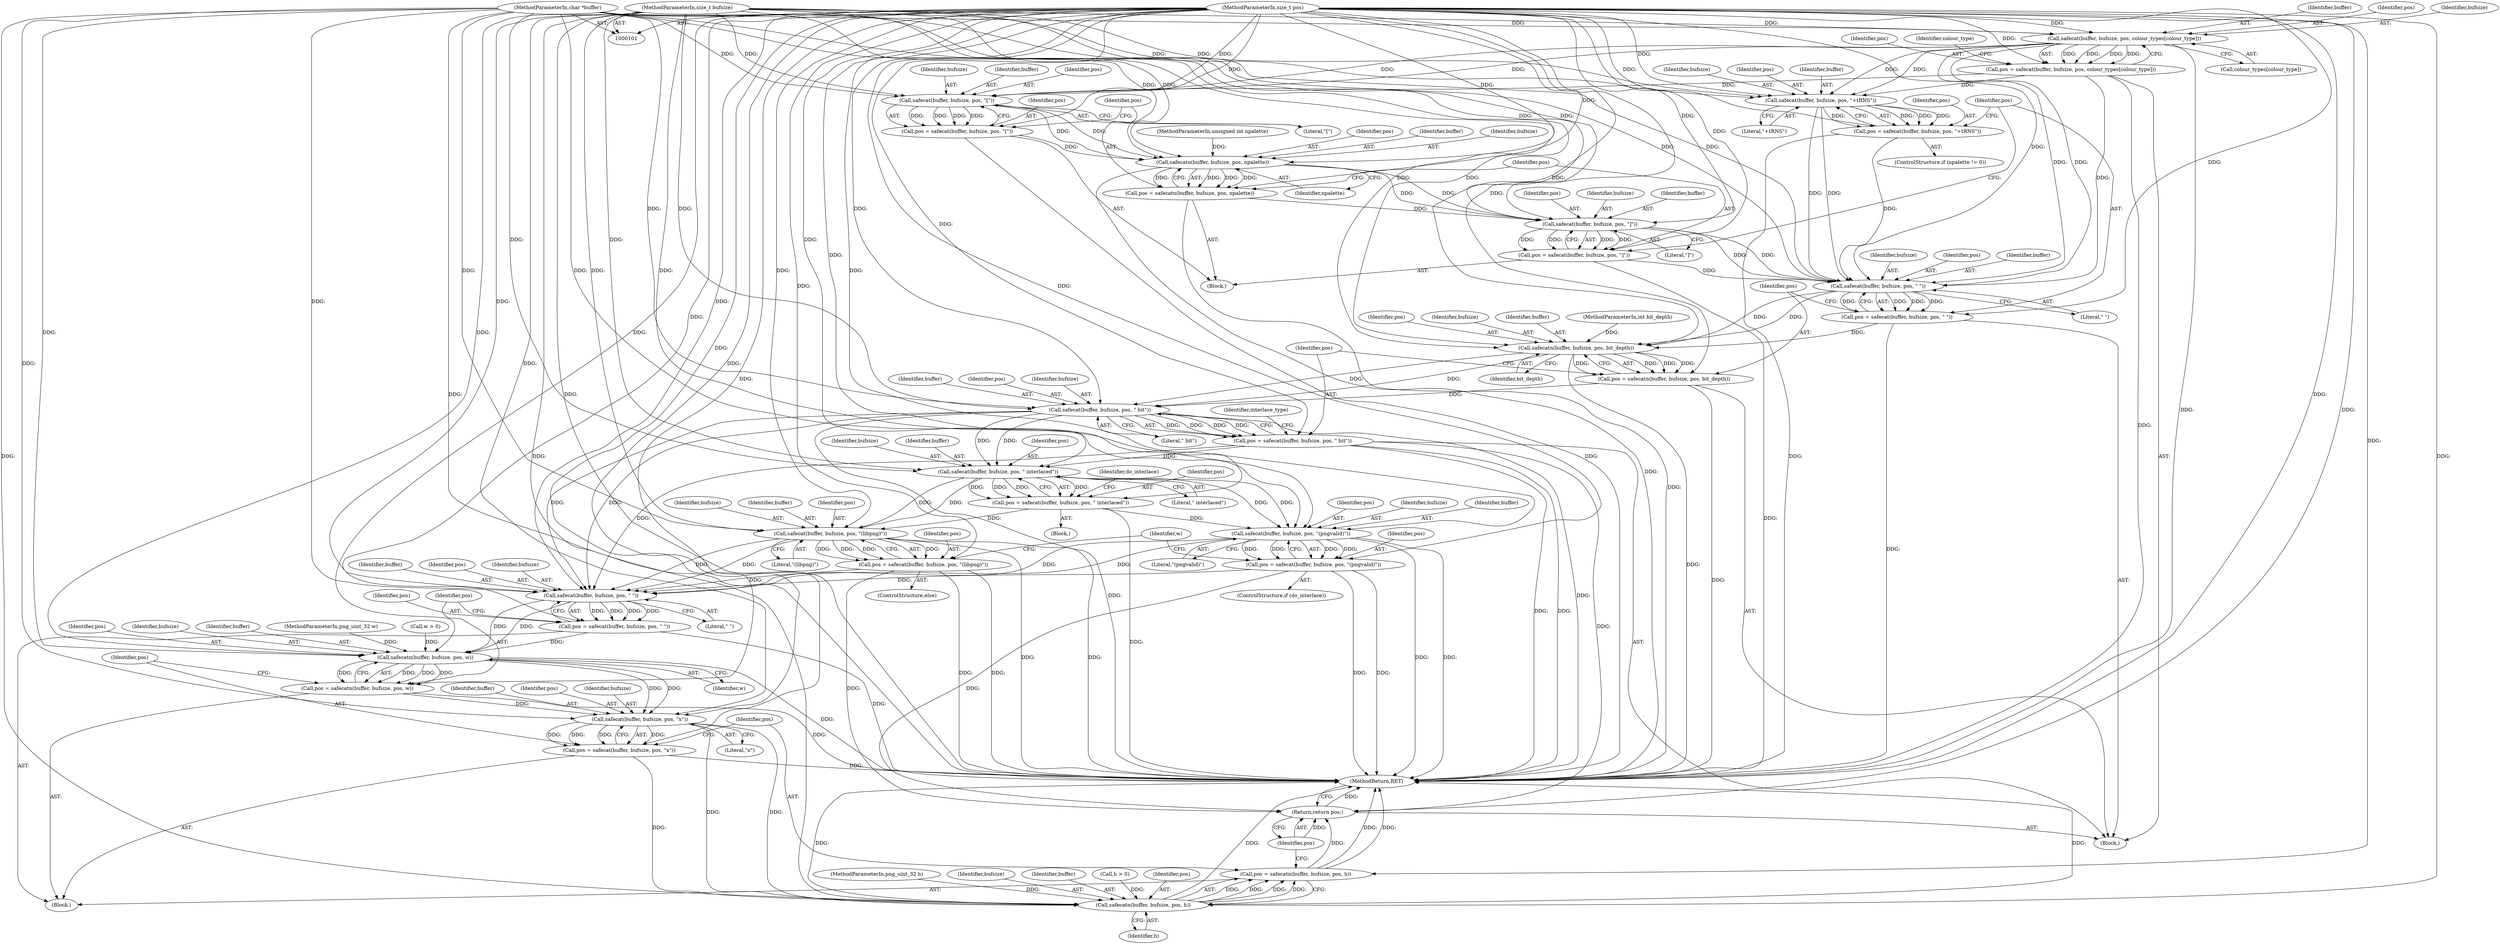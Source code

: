 digraph "0_Android_9d4853418ab2f754c2b63e091c29c5529b8b86ca_134@array" {
"1000115" [label="(Call,safecat(buffer, bufsize, pos, colour_types[colour_type]))"];
"1000102" [label="(MethodParameterIn,char *buffer)"];
"1000103" [label="(MethodParameterIn,size_t bufsize)"];
"1000104" [label="(MethodParameterIn,size_t pos)"];
"1000113" [label="(Call,pos = safecat(buffer, bufsize, pos, colour_types[colour_type]))"];
"1000129" [label="(Call,safecat(buffer, bufsize, pos, \"[\"))"];
"1000127" [label="(Call,pos = safecat(buffer, bufsize, pos, \"[\"))"];
"1000136" [label="(Call,safecatn(buffer, bufsize, pos, npalette))"];
"1000134" [label="(Call,pos = safecatn(buffer, bufsize, pos, npalette))"];
"1000143" [label="(Call,safecat(buffer, bufsize, pos, \"]\"))"];
"1000141" [label="(Call,pos = safecat(buffer, bufsize, pos, \"]\"))"];
"1000162" [label="(Call,safecat(buffer, bufsize, pos, \" \"))"];
"1000160" [label="(Call,pos = safecat(buffer, bufsize, pos, \" \"))"];
"1000169" [label="(Call,safecatn(buffer, bufsize, pos, bit_depth))"];
"1000167" [label="(Call,pos = safecatn(buffer, bufsize, pos, bit_depth))"];
"1000176" [label="(Call,safecat(buffer, bufsize, pos, \" bit\"))"];
"1000174" [label="(Call,pos = safecat(buffer, bufsize, pos, \" bit\"))"];
"1000188" [label="(Call,safecat(buffer, bufsize, pos, \" interlaced\"))"];
"1000186" [label="(Call,pos = safecat(buffer, bufsize, pos, \" interlaced\"))"];
"1000197" [label="(Call,safecat(buffer, bufsize, pos, \"(pngvalid)\"))"];
"1000195" [label="(Call,pos = safecat(buffer, bufsize, pos, \"(pngvalid)\"))"];
"1000221" [label="(Call,safecat(buffer, bufsize, pos, \" \"))"];
"1000219" [label="(Call,pos = safecat(buffer, bufsize, pos, \" \"))"];
"1000228" [label="(Call,safecatn(buffer, bufsize, pos, w))"];
"1000226" [label="(Call,pos = safecatn(buffer, bufsize, pos, w))"];
"1000235" [label="(Call,safecat(buffer, bufsize, pos, \"x\"))"];
"1000233" [label="(Call,pos = safecat(buffer, bufsize, pos, \"x\"))"];
"1000242" [label="(Call,safecatn(buffer, bufsize, pos, h))"];
"1000240" [label="(Call,pos = safecatn(buffer, bufsize, pos, h))"];
"1000247" [label="(Return,return pos;)"];
"1000205" [label="(Call,safecat(buffer, bufsize, pos, \"(libpng)\"))"];
"1000203" [label="(Call,pos = safecat(buffer, bufsize, pos, \"(libpng)\"))"];
"1000155" [label="(Call,safecat(buffer, bufsize, pos, \"+tRNS\"))"];
"1000153" [label="(Call,pos = safecat(buffer, bufsize, pos, \"+tRNS\"))"];
"1000205" [label="(Call,safecat(buffer, bufsize, pos, \"(libpng)\"))"];
"1000142" [label="(Identifier,pos)"];
"1000195" [label="(Call,pos = safecat(buffer, bufsize, pos, \"(pngvalid)\"))"];
"1000227" [label="(Identifier,pos)"];
"1000185" [label="(Block,)"];
"1000110" [label="(MethodParameterIn,png_uint_32 h)"];
"1000155" [label="(Call,safecat(buffer, bufsize, pos, \"+tRNS\"))"];
"1000169" [label="(Call,safecatn(buffer, bufsize, pos, bit_depth))"];
"1000218" [label="(Block,)"];
"1000219" [label="(Call,pos = safecat(buffer, bufsize, pos, \" \"))"];
"1000240" [label="(Call,pos = safecatn(buffer, bufsize, pos, h))"];
"1000161" [label="(Identifier,pos)"];
"1000186" [label="(Call,pos = safecat(buffer, bufsize, pos, \" interlaced\"))"];
"1000177" [label="(Identifier,buffer)"];
"1000131" [label="(Identifier,bufsize)"];
"1000204" [label="(Identifier,pos)"];
"1000107" [label="(MethodParameterIn,unsigned int npalette)"];
"1000248" [label="(Identifier,pos)"];
"1000207" [label="(Identifier,bufsize)"];
"1000114" [label="(Identifier,pos)"];
"1000191" [label="(Identifier,pos)"];
"1000103" [label="(MethodParameterIn,size_t bufsize)"];
"1000124" [label="(Identifier,colour_type)"];
"1000147" [label="(Literal,\"]\")"];
"1000167" [label="(Call,pos = safecatn(buffer, bufsize, pos, bit_depth))"];
"1000157" [label="(Identifier,bufsize)"];
"1000172" [label="(Identifier,pos)"];
"1000154" [label="(Identifier,pos)"];
"1000190" [label="(Identifier,bufsize)"];
"1000193" [label="(ControlStructure,if (do_interlace))"];
"1000176" [label="(Call,safecat(buffer, bufsize, pos, \" bit\"))"];
"1000203" [label="(Call,pos = safecat(buffer, bufsize, pos, \"(libpng)\"))"];
"1000236" [label="(Identifier,buffer)"];
"1000113" [label="(Call,pos = safecat(buffer, bufsize, pos, colour_types[colour_type]))"];
"1000139" [label="(Identifier,pos)"];
"1000171" [label="(Identifier,bufsize)"];
"1000225" [label="(Literal,\" \")"];
"1000162" [label="(Call,safecat(buffer, bufsize, pos, \" \"))"];
"1000187" [label="(Identifier,pos)"];
"1000200" [label="(Identifier,pos)"];
"1000104" [label="(MethodParameterIn,size_t pos)"];
"1000153" [label="(Call,pos = safecat(buffer, bufsize, pos, \"+tRNS\"))"];
"1000160" [label="(Call,pos = safecat(buffer, bufsize, pos, \" \"))"];
"1000164" [label="(Identifier,bufsize)"];
"1000232" [label="(Identifier,w)"];
"1000238" [label="(Identifier,pos)"];
"1000222" [label="(Identifier,buffer)"];
"1000221" [label="(Call,safecat(buffer, bufsize, pos, \" \"))"];
"1000165" [label="(Identifier,pos)"];
"1000199" [label="(Identifier,bufsize)"];
"1000146" [label="(Identifier,pos)"];
"1000194" [label="(Identifier,do_interlace)"];
"1000130" [label="(Identifier,buffer)"];
"1000129" [label="(Call,safecat(buffer, bufsize, pos, \"[\"))"];
"1000102" [label="(MethodParameterIn,char *buffer)"];
"1000188" [label="(Call,safecat(buffer, bufsize, pos, \" interlaced\"))"];
"1000197" [label="(Call,safecat(buffer, bufsize, pos, \"(pngvalid)\"))"];
"1000168" [label="(Identifier,pos)"];
"1000128" [label="(Identifier,pos)"];
"1000234" [label="(Identifier,pos)"];
"1000119" [label="(Call,colour_types[colour_type])"];
"1000249" [label="(MethodReturn,RET)"];
"1000226" [label="(Call,pos = safecatn(buffer, bufsize, pos, w))"];
"1000170" [label="(Identifier,buffer)"];
"1000233" [label="(Call,pos = safecat(buffer, bufsize, pos, \"x\"))"];
"1000206" [label="(Identifier,buffer)"];
"1000237" [label="(Identifier,bufsize)"];
"1000159" [label="(Literal,\"+tRNS\")"];
"1000192" [label="(Literal,\" interlaced\")"];
"1000140" [label="(Identifier,npalette)"];
"1000241" [label="(Identifier,pos)"];
"1000209" [label="(Literal,\"(libpng)\")"];
"1000145" [label="(Identifier,bufsize)"];
"1000235" [label="(Call,safecat(buffer, bufsize, pos, \"x\"))"];
"1000180" [label="(Literal,\" bit\")"];
"1000244" [label="(Identifier,bufsize)"];
"1000243" [label="(Identifier,buffer)"];
"1000116" [label="(Identifier,buffer)"];
"1000137" [label="(Identifier,buffer)"];
"1000173" [label="(Identifier,bit_depth)"];
"1000127" [label="(Call,pos = safecat(buffer, bufsize, pos, \"[\"))"];
"1000118" [label="(Identifier,pos)"];
"1000215" [label="(Call,h > 0)"];
"1000115" [label="(Call,safecat(buffer, bufsize, pos, colour_types[colour_type]))"];
"1000198" [label="(Identifier,buffer)"];
"1000231" [label="(Identifier,pos)"];
"1000230" [label="(Identifier,bufsize)"];
"1000158" [label="(Identifier,pos)"];
"1000126" [label="(Block,)"];
"1000135" [label="(Identifier,pos)"];
"1000201" [label="(Literal,\"(pngvalid)\")"];
"1000220" [label="(Identifier,pos)"];
"1000189" [label="(Identifier,buffer)"];
"1000228" [label="(Call,safecatn(buffer, bufsize, pos, w))"];
"1000246" [label="(Identifier,h)"];
"1000138" [label="(Identifier,bufsize)"];
"1000245" [label="(Identifier,pos)"];
"1000112" [label="(Block,)"];
"1000175" [label="(Identifier,pos)"];
"1000208" [label="(Identifier,pos)"];
"1000117" [label="(Identifier,bufsize)"];
"1000163" [label="(Identifier,buffer)"];
"1000229" [label="(Identifier,buffer)"];
"1000109" [label="(MethodParameterIn,png_uint_32 w)"];
"1000196" [label="(Identifier,pos)"];
"1000149" [label="(ControlStructure,if (npalette != 0))"];
"1000179" [label="(Identifier,pos)"];
"1000224" [label="(Identifier,pos)"];
"1000174" [label="(Call,pos = safecat(buffer, bufsize, pos, \" bit\"))"];
"1000166" [label="(Literal,\" \")"];
"1000202" [label="(ControlStructure,else)"];
"1000239" [label="(Literal,\"x\")"];
"1000178" [label="(Identifier,bufsize)"];
"1000213" [label="(Identifier,w)"];
"1000242" [label="(Call,safecatn(buffer, bufsize, pos, h))"];
"1000144" [label="(Identifier,buffer)"];
"1000143" [label="(Call,safecat(buffer, bufsize, pos, \"]\"))"];
"1000132" [label="(Identifier,pos)"];
"1000212" [label="(Call,w > 0)"];
"1000141" [label="(Call,pos = safecat(buffer, bufsize, pos, \"]\"))"];
"1000156" [label="(Identifier,buffer)"];
"1000106" [label="(MethodParameterIn,int bit_depth)"];
"1000247" [label="(Return,return pos;)"];
"1000133" [label="(Literal,\"[\")"];
"1000223" [label="(Identifier,bufsize)"];
"1000136" [label="(Call,safecatn(buffer, bufsize, pos, npalette))"];
"1000183" [label="(Identifier,interlace_type)"];
"1000134" [label="(Call,pos = safecatn(buffer, bufsize, pos, npalette))"];
"1000115" -> "1000113"  [label="AST: "];
"1000115" -> "1000119"  [label="CFG: "];
"1000116" -> "1000115"  [label="AST: "];
"1000117" -> "1000115"  [label="AST: "];
"1000118" -> "1000115"  [label="AST: "];
"1000119" -> "1000115"  [label="AST: "];
"1000113" -> "1000115"  [label="CFG: "];
"1000115" -> "1000249"  [label="DDG: "];
"1000115" -> "1000113"  [label="DDG: "];
"1000115" -> "1000113"  [label="DDG: "];
"1000115" -> "1000113"  [label="DDG: "];
"1000115" -> "1000113"  [label="DDG: "];
"1000102" -> "1000115"  [label="DDG: "];
"1000103" -> "1000115"  [label="DDG: "];
"1000104" -> "1000115"  [label="DDG: "];
"1000115" -> "1000129"  [label="DDG: "];
"1000115" -> "1000129"  [label="DDG: "];
"1000115" -> "1000155"  [label="DDG: "];
"1000115" -> "1000155"  [label="DDG: "];
"1000115" -> "1000162"  [label="DDG: "];
"1000115" -> "1000162"  [label="DDG: "];
"1000102" -> "1000101"  [label="AST: "];
"1000102" -> "1000249"  [label="DDG: "];
"1000102" -> "1000129"  [label="DDG: "];
"1000102" -> "1000136"  [label="DDG: "];
"1000102" -> "1000143"  [label="DDG: "];
"1000102" -> "1000155"  [label="DDG: "];
"1000102" -> "1000162"  [label="DDG: "];
"1000102" -> "1000169"  [label="DDG: "];
"1000102" -> "1000176"  [label="DDG: "];
"1000102" -> "1000188"  [label="DDG: "];
"1000102" -> "1000197"  [label="DDG: "];
"1000102" -> "1000205"  [label="DDG: "];
"1000102" -> "1000221"  [label="DDG: "];
"1000102" -> "1000228"  [label="DDG: "];
"1000102" -> "1000235"  [label="DDG: "];
"1000102" -> "1000242"  [label="DDG: "];
"1000103" -> "1000101"  [label="AST: "];
"1000103" -> "1000249"  [label="DDG: "];
"1000103" -> "1000129"  [label="DDG: "];
"1000103" -> "1000136"  [label="DDG: "];
"1000103" -> "1000143"  [label="DDG: "];
"1000103" -> "1000155"  [label="DDG: "];
"1000103" -> "1000162"  [label="DDG: "];
"1000103" -> "1000169"  [label="DDG: "];
"1000103" -> "1000176"  [label="DDG: "];
"1000103" -> "1000188"  [label="DDG: "];
"1000103" -> "1000197"  [label="DDG: "];
"1000103" -> "1000205"  [label="DDG: "];
"1000103" -> "1000221"  [label="DDG: "];
"1000103" -> "1000228"  [label="DDG: "];
"1000103" -> "1000235"  [label="DDG: "];
"1000103" -> "1000242"  [label="DDG: "];
"1000104" -> "1000101"  [label="AST: "];
"1000104" -> "1000249"  [label="DDG: "];
"1000104" -> "1000113"  [label="DDG: "];
"1000104" -> "1000127"  [label="DDG: "];
"1000104" -> "1000129"  [label="DDG: "];
"1000104" -> "1000134"  [label="DDG: "];
"1000104" -> "1000136"  [label="DDG: "];
"1000104" -> "1000141"  [label="DDG: "];
"1000104" -> "1000143"  [label="DDG: "];
"1000104" -> "1000153"  [label="DDG: "];
"1000104" -> "1000155"  [label="DDG: "];
"1000104" -> "1000160"  [label="DDG: "];
"1000104" -> "1000162"  [label="DDG: "];
"1000104" -> "1000167"  [label="DDG: "];
"1000104" -> "1000169"  [label="DDG: "];
"1000104" -> "1000174"  [label="DDG: "];
"1000104" -> "1000176"  [label="DDG: "];
"1000104" -> "1000186"  [label="DDG: "];
"1000104" -> "1000188"  [label="DDG: "];
"1000104" -> "1000195"  [label="DDG: "];
"1000104" -> "1000197"  [label="DDG: "];
"1000104" -> "1000203"  [label="DDG: "];
"1000104" -> "1000205"  [label="DDG: "];
"1000104" -> "1000219"  [label="DDG: "];
"1000104" -> "1000221"  [label="DDG: "];
"1000104" -> "1000226"  [label="DDG: "];
"1000104" -> "1000228"  [label="DDG: "];
"1000104" -> "1000233"  [label="DDG: "];
"1000104" -> "1000235"  [label="DDG: "];
"1000104" -> "1000240"  [label="DDG: "];
"1000104" -> "1000242"  [label="DDG: "];
"1000104" -> "1000247"  [label="DDG: "];
"1000113" -> "1000112"  [label="AST: "];
"1000114" -> "1000113"  [label="AST: "];
"1000124" -> "1000113"  [label="CFG: "];
"1000113" -> "1000249"  [label="DDG: "];
"1000113" -> "1000129"  [label="DDG: "];
"1000113" -> "1000155"  [label="DDG: "];
"1000113" -> "1000162"  [label="DDG: "];
"1000129" -> "1000127"  [label="AST: "];
"1000129" -> "1000133"  [label="CFG: "];
"1000130" -> "1000129"  [label="AST: "];
"1000131" -> "1000129"  [label="AST: "];
"1000132" -> "1000129"  [label="AST: "];
"1000133" -> "1000129"  [label="AST: "];
"1000127" -> "1000129"  [label="CFG: "];
"1000129" -> "1000127"  [label="DDG: "];
"1000129" -> "1000127"  [label="DDG: "];
"1000129" -> "1000127"  [label="DDG: "];
"1000129" -> "1000127"  [label="DDG: "];
"1000129" -> "1000136"  [label="DDG: "];
"1000129" -> "1000136"  [label="DDG: "];
"1000127" -> "1000126"  [label="AST: "];
"1000128" -> "1000127"  [label="AST: "];
"1000135" -> "1000127"  [label="CFG: "];
"1000127" -> "1000249"  [label="DDG: "];
"1000127" -> "1000136"  [label="DDG: "];
"1000136" -> "1000134"  [label="AST: "];
"1000136" -> "1000140"  [label="CFG: "];
"1000137" -> "1000136"  [label="AST: "];
"1000138" -> "1000136"  [label="AST: "];
"1000139" -> "1000136"  [label="AST: "];
"1000140" -> "1000136"  [label="AST: "];
"1000134" -> "1000136"  [label="CFG: "];
"1000136" -> "1000249"  [label="DDG: "];
"1000136" -> "1000134"  [label="DDG: "];
"1000136" -> "1000134"  [label="DDG: "];
"1000136" -> "1000134"  [label="DDG: "];
"1000136" -> "1000134"  [label="DDG: "];
"1000107" -> "1000136"  [label="DDG: "];
"1000136" -> "1000143"  [label="DDG: "];
"1000136" -> "1000143"  [label="DDG: "];
"1000134" -> "1000126"  [label="AST: "];
"1000135" -> "1000134"  [label="AST: "];
"1000142" -> "1000134"  [label="CFG: "];
"1000134" -> "1000249"  [label="DDG: "];
"1000134" -> "1000143"  [label="DDG: "];
"1000143" -> "1000141"  [label="AST: "];
"1000143" -> "1000147"  [label="CFG: "];
"1000144" -> "1000143"  [label="AST: "];
"1000145" -> "1000143"  [label="AST: "];
"1000146" -> "1000143"  [label="AST: "];
"1000147" -> "1000143"  [label="AST: "];
"1000141" -> "1000143"  [label="CFG: "];
"1000143" -> "1000141"  [label="DDG: "];
"1000143" -> "1000141"  [label="DDG: "];
"1000143" -> "1000141"  [label="DDG: "];
"1000143" -> "1000141"  [label="DDG: "];
"1000143" -> "1000162"  [label="DDG: "];
"1000143" -> "1000162"  [label="DDG: "];
"1000141" -> "1000126"  [label="AST: "];
"1000142" -> "1000141"  [label="AST: "];
"1000161" -> "1000141"  [label="CFG: "];
"1000141" -> "1000249"  [label="DDG: "];
"1000141" -> "1000162"  [label="DDG: "];
"1000162" -> "1000160"  [label="AST: "];
"1000162" -> "1000166"  [label="CFG: "];
"1000163" -> "1000162"  [label="AST: "];
"1000164" -> "1000162"  [label="AST: "];
"1000165" -> "1000162"  [label="AST: "];
"1000166" -> "1000162"  [label="AST: "];
"1000160" -> "1000162"  [label="CFG: "];
"1000162" -> "1000160"  [label="DDG: "];
"1000162" -> "1000160"  [label="DDG: "];
"1000162" -> "1000160"  [label="DDG: "];
"1000162" -> "1000160"  [label="DDG: "];
"1000155" -> "1000162"  [label="DDG: "];
"1000155" -> "1000162"  [label="DDG: "];
"1000153" -> "1000162"  [label="DDG: "];
"1000162" -> "1000169"  [label="DDG: "];
"1000162" -> "1000169"  [label="DDG: "];
"1000160" -> "1000112"  [label="AST: "];
"1000161" -> "1000160"  [label="AST: "];
"1000168" -> "1000160"  [label="CFG: "];
"1000160" -> "1000249"  [label="DDG: "];
"1000160" -> "1000169"  [label="DDG: "];
"1000169" -> "1000167"  [label="AST: "];
"1000169" -> "1000173"  [label="CFG: "];
"1000170" -> "1000169"  [label="AST: "];
"1000171" -> "1000169"  [label="AST: "];
"1000172" -> "1000169"  [label="AST: "];
"1000173" -> "1000169"  [label="AST: "];
"1000167" -> "1000169"  [label="CFG: "];
"1000169" -> "1000249"  [label="DDG: "];
"1000169" -> "1000167"  [label="DDG: "];
"1000169" -> "1000167"  [label="DDG: "];
"1000169" -> "1000167"  [label="DDG: "];
"1000169" -> "1000167"  [label="DDG: "];
"1000106" -> "1000169"  [label="DDG: "];
"1000169" -> "1000176"  [label="DDG: "];
"1000169" -> "1000176"  [label="DDG: "];
"1000167" -> "1000112"  [label="AST: "];
"1000168" -> "1000167"  [label="AST: "];
"1000175" -> "1000167"  [label="CFG: "];
"1000167" -> "1000249"  [label="DDG: "];
"1000167" -> "1000176"  [label="DDG: "];
"1000176" -> "1000174"  [label="AST: "];
"1000176" -> "1000180"  [label="CFG: "];
"1000177" -> "1000176"  [label="AST: "];
"1000178" -> "1000176"  [label="AST: "];
"1000179" -> "1000176"  [label="AST: "];
"1000180" -> "1000176"  [label="AST: "];
"1000174" -> "1000176"  [label="CFG: "];
"1000176" -> "1000249"  [label="DDG: "];
"1000176" -> "1000249"  [label="DDG: "];
"1000176" -> "1000174"  [label="DDG: "];
"1000176" -> "1000174"  [label="DDG: "];
"1000176" -> "1000174"  [label="DDG: "];
"1000176" -> "1000174"  [label="DDG: "];
"1000176" -> "1000188"  [label="DDG: "];
"1000176" -> "1000188"  [label="DDG: "];
"1000176" -> "1000221"  [label="DDG: "];
"1000176" -> "1000221"  [label="DDG: "];
"1000174" -> "1000112"  [label="AST: "];
"1000175" -> "1000174"  [label="AST: "];
"1000183" -> "1000174"  [label="CFG: "];
"1000174" -> "1000249"  [label="DDG: "];
"1000174" -> "1000249"  [label="DDG: "];
"1000174" -> "1000188"  [label="DDG: "];
"1000174" -> "1000221"  [label="DDG: "];
"1000174" -> "1000247"  [label="DDG: "];
"1000188" -> "1000186"  [label="AST: "];
"1000188" -> "1000192"  [label="CFG: "];
"1000189" -> "1000188"  [label="AST: "];
"1000190" -> "1000188"  [label="AST: "];
"1000191" -> "1000188"  [label="AST: "];
"1000192" -> "1000188"  [label="AST: "];
"1000186" -> "1000188"  [label="CFG: "];
"1000188" -> "1000186"  [label="DDG: "];
"1000188" -> "1000186"  [label="DDG: "];
"1000188" -> "1000186"  [label="DDG: "];
"1000188" -> "1000186"  [label="DDG: "];
"1000188" -> "1000197"  [label="DDG: "];
"1000188" -> "1000197"  [label="DDG: "];
"1000188" -> "1000205"  [label="DDG: "];
"1000188" -> "1000205"  [label="DDG: "];
"1000186" -> "1000185"  [label="AST: "];
"1000187" -> "1000186"  [label="AST: "];
"1000194" -> "1000186"  [label="CFG: "];
"1000186" -> "1000249"  [label="DDG: "];
"1000186" -> "1000197"  [label="DDG: "];
"1000186" -> "1000205"  [label="DDG: "];
"1000197" -> "1000195"  [label="AST: "];
"1000197" -> "1000201"  [label="CFG: "];
"1000198" -> "1000197"  [label="AST: "];
"1000199" -> "1000197"  [label="AST: "];
"1000200" -> "1000197"  [label="AST: "];
"1000201" -> "1000197"  [label="AST: "];
"1000195" -> "1000197"  [label="CFG: "];
"1000197" -> "1000249"  [label="DDG: "];
"1000197" -> "1000249"  [label="DDG: "];
"1000197" -> "1000195"  [label="DDG: "];
"1000197" -> "1000195"  [label="DDG: "];
"1000197" -> "1000195"  [label="DDG: "];
"1000197" -> "1000195"  [label="DDG: "];
"1000197" -> "1000221"  [label="DDG: "];
"1000197" -> "1000221"  [label="DDG: "];
"1000195" -> "1000193"  [label="AST: "];
"1000196" -> "1000195"  [label="AST: "];
"1000213" -> "1000195"  [label="CFG: "];
"1000195" -> "1000249"  [label="DDG: "];
"1000195" -> "1000249"  [label="DDG: "];
"1000195" -> "1000221"  [label="DDG: "];
"1000195" -> "1000247"  [label="DDG: "];
"1000221" -> "1000219"  [label="AST: "];
"1000221" -> "1000225"  [label="CFG: "];
"1000222" -> "1000221"  [label="AST: "];
"1000223" -> "1000221"  [label="AST: "];
"1000224" -> "1000221"  [label="AST: "];
"1000225" -> "1000221"  [label="AST: "];
"1000219" -> "1000221"  [label="CFG: "];
"1000221" -> "1000219"  [label="DDG: "];
"1000221" -> "1000219"  [label="DDG: "];
"1000221" -> "1000219"  [label="DDG: "];
"1000221" -> "1000219"  [label="DDG: "];
"1000205" -> "1000221"  [label="DDG: "];
"1000205" -> "1000221"  [label="DDG: "];
"1000203" -> "1000221"  [label="DDG: "];
"1000221" -> "1000228"  [label="DDG: "];
"1000221" -> "1000228"  [label="DDG: "];
"1000219" -> "1000218"  [label="AST: "];
"1000220" -> "1000219"  [label="AST: "];
"1000227" -> "1000219"  [label="CFG: "];
"1000219" -> "1000249"  [label="DDG: "];
"1000219" -> "1000228"  [label="DDG: "];
"1000228" -> "1000226"  [label="AST: "];
"1000228" -> "1000232"  [label="CFG: "];
"1000229" -> "1000228"  [label="AST: "];
"1000230" -> "1000228"  [label="AST: "];
"1000231" -> "1000228"  [label="AST: "];
"1000232" -> "1000228"  [label="AST: "];
"1000226" -> "1000228"  [label="CFG: "];
"1000228" -> "1000249"  [label="DDG: "];
"1000228" -> "1000226"  [label="DDG: "];
"1000228" -> "1000226"  [label="DDG: "];
"1000228" -> "1000226"  [label="DDG: "];
"1000228" -> "1000226"  [label="DDG: "];
"1000212" -> "1000228"  [label="DDG: "];
"1000109" -> "1000228"  [label="DDG: "];
"1000228" -> "1000235"  [label="DDG: "];
"1000228" -> "1000235"  [label="DDG: "];
"1000226" -> "1000218"  [label="AST: "];
"1000227" -> "1000226"  [label="AST: "];
"1000234" -> "1000226"  [label="CFG: "];
"1000226" -> "1000249"  [label="DDG: "];
"1000226" -> "1000235"  [label="DDG: "];
"1000235" -> "1000233"  [label="AST: "];
"1000235" -> "1000239"  [label="CFG: "];
"1000236" -> "1000235"  [label="AST: "];
"1000237" -> "1000235"  [label="AST: "];
"1000238" -> "1000235"  [label="AST: "];
"1000239" -> "1000235"  [label="AST: "];
"1000233" -> "1000235"  [label="CFG: "];
"1000235" -> "1000233"  [label="DDG: "];
"1000235" -> "1000233"  [label="DDG: "];
"1000235" -> "1000233"  [label="DDG: "];
"1000235" -> "1000233"  [label="DDG: "];
"1000235" -> "1000242"  [label="DDG: "];
"1000235" -> "1000242"  [label="DDG: "];
"1000233" -> "1000218"  [label="AST: "];
"1000234" -> "1000233"  [label="AST: "];
"1000241" -> "1000233"  [label="CFG: "];
"1000233" -> "1000249"  [label="DDG: "];
"1000233" -> "1000242"  [label="DDG: "];
"1000242" -> "1000240"  [label="AST: "];
"1000242" -> "1000246"  [label="CFG: "];
"1000243" -> "1000242"  [label="AST: "];
"1000244" -> "1000242"  [label="AST: "];
"1000245" -> "1000242"  [label="AST: "];
"1000246" -> "1000242"  [label="AST: "];
"1000240" -> "1000242"  [label="CFG: "];
"1000242" -> "1000249"  [label="DDG: "];
"1000242" -> "1000249"  [label="DDG: "];
"1000242" -> "1000249"  [label="DDG: "];
"1000242" -> "1000240"  [label="DDG: "];
"1000242" -> "1000240"  [label="DDG: "];
"1000242" -> "1000240"  [label="DDG: "];
"1000242" -> "1000240"  [label="DDG: "];
"1000215" -> "1000242"  [label="DDG: "];
"1000110" -> "1000242"  [label="DDG: "];
"1000240" -> "1000218"  [label="AST: "];
"1000241" -> "1000240"  [label="AST: "];
"1000248" -> "1000240"  [label="CFG: "];
"1000240" -> "1000249"  [label="DDG: "];
"1000240" -> "1000249"  [label="DDG: "];
"1000240" -> "1000247"  [label="DDG: "];
"1000247" -> "1000112"  [label="AST: "];
"1000247" -> "1000248"  [label="CFG: "];
"1000248" -> "1000247"  [label="AST: "];
"1000249" -> "1000247"  [label="CFG: "];
"1000247" -> "1000249"  [label="DDG: "];
"1000248" -> "1000247"  [label="DDG: "];
"1000203" -> "1000247"  [label="DDG: "];
"1000205" -> "1000203"  [label="AST: "];
"1000205" -> "1000209"  [label="CFG: "];
"1000206" -> "1000205"  [label="AST: "];
"1000207" -> "1000205"  [label="AST: "];
"1000208" -> "1000205"  [label="AST: "];
"1000209" -> "1000205"  [label="AST: "];
"1000203" -> "1000205"  [label="CFG: "];
"1000205" -> "1000249"  [label="DDG: "];
"1000205" -> "1000249"  [label="DDG: "];
"1000205" -> "1000203"  [label="DDG: "];
"1000205" -> "1000203"  [label="DDG: "];
"1000205" -> "1000203"  [label="DDG: "];
"1000205" -> "1000203"  [label="DDG: "];
"1000203" -> "1000202"  [label="AST: "];
"1000204" -> "1000203"  [label="AST: "];
"1000213" -> "1000203"  [label="CFG: "];
"1000203" -> "1000249"  [label="DDG: "];
"1000203" -> "1000249"  [label="DDG: "];
"1000155" -> "1000153"  [label="AST: "];
"1000155" -> "1000159"  [label="CFG: "];
"1000156" -> "1000155"  [label="AST: "];
"1000157" -> "1000155"  [label="AST: "];
"1000158" -> "1000155"  [label="AST: "];
"1000159" -> "1000155"  [label="AST: "];
"1000153" -> "1000155"  [label="CFG: "];
"1000155" -> "1000153"  [label="DDG: "];
"1000155" -> "1000153"  [label="DDG: "];
"1000155" -> "1000153"  [label="DDG: "];
"1000155" -> "1000153"  [label="DDG: "];
"1000153" -> "1000149"  [label="AST: "];
"1000154" -> "1000153"  [label="AST: "];
"1000161" -> "1000153"  [label="CFG: "];
"1000153" -> "1000249"  [label="DDG: "];
}
